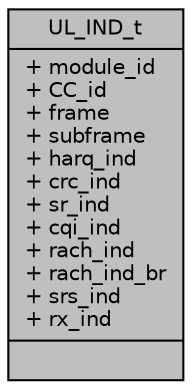 digraph "UL_IND_t"
{
 // LATEX_PDF_SIZE
  edge [fontname="Helvetica",fontsize="10",labelfontname="Helvetica",labelfontsize="10"];
  node [fontname="Helvetica",fontsize="10",shape=record];
  Node1 [label="{UL_IND_t\n|+ module_id\l+ CC_id\l+ frame\l+ subframe\l+ harq_ind\l+ crc_ind\l+ sr_ind\l+ cqi_ind\l+ rach_ind\l+ rach_ind_br\l+ srs_ind\l+ rx_ind\l|}",height=0.2,width=0.4,color="black", fillcolor="grey75", style="filled", fontcolor="black",tooltip=" "];
}
